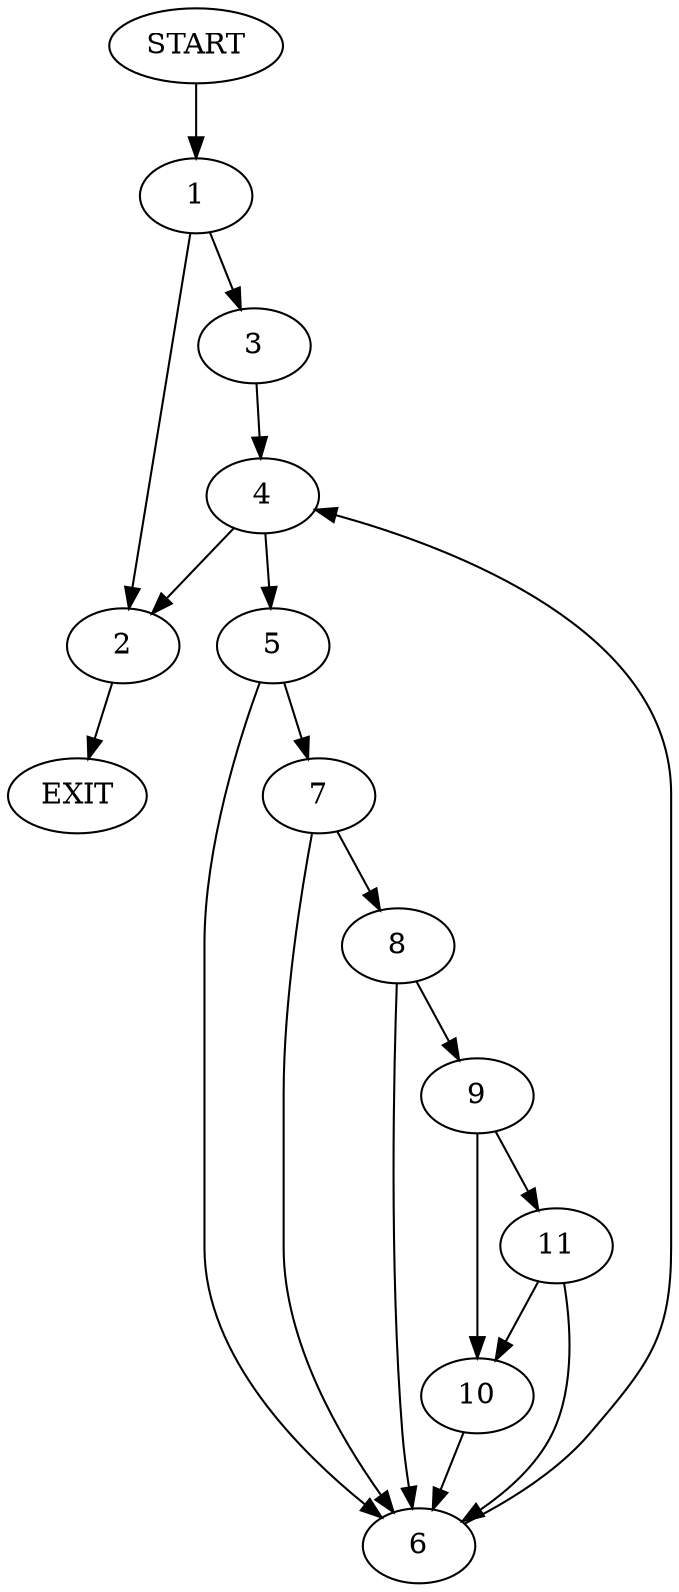 digraph {
0 [label="START"];
1;
2;
3;
4;
5;
6;
7;
8;
9;
10;
11;
12 [label="EXIT"];
0 -> 1;
1 -> 2;
1 -> 3;
3 -> 4;
2 -> 12;
4 -> 2;
4 -> 5;
5 -> 6;
5 -> 7;
6 -> 4;
7 -> 8;
7 -> 6;
8 -> 9;
8 -> 6;
9 -> 10;
9 -> 11;
11 -> 10;
11 -> 6;
10 -> 6;
}